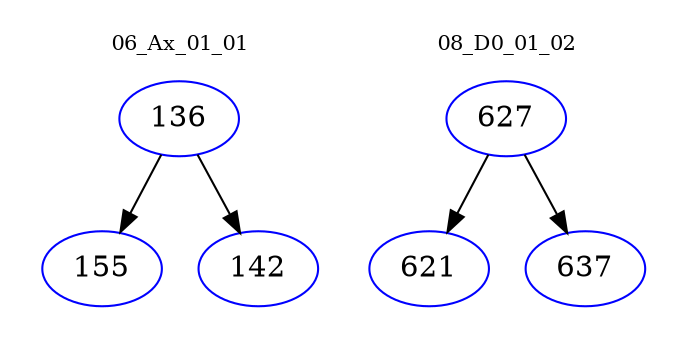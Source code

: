 digraph{
subgraph cluster_0 {
color = white
label = "06_Ax_01_01";
fontsize=10;
T0_136 [label="136", color="blue"]
T0_136 -> T0_155 [color="black"]
T0_155 [label="155", color="blue"]
T0_136 -> T0_142 [color="black"]
T0_142 [label="142", color="blue"]
}
subgraph cluster_1 {
color = white
label = "08_D0_01_02";
fontsize=10;
T1_627 [label="627", color="blue"]
T1_627 -> T1_621 [color="black"]
T1_621 [label="621", color="blue"]
T1_627 -> T1_637 [color="black"]
T1_637 [label="637", color="blue"]
}
}
